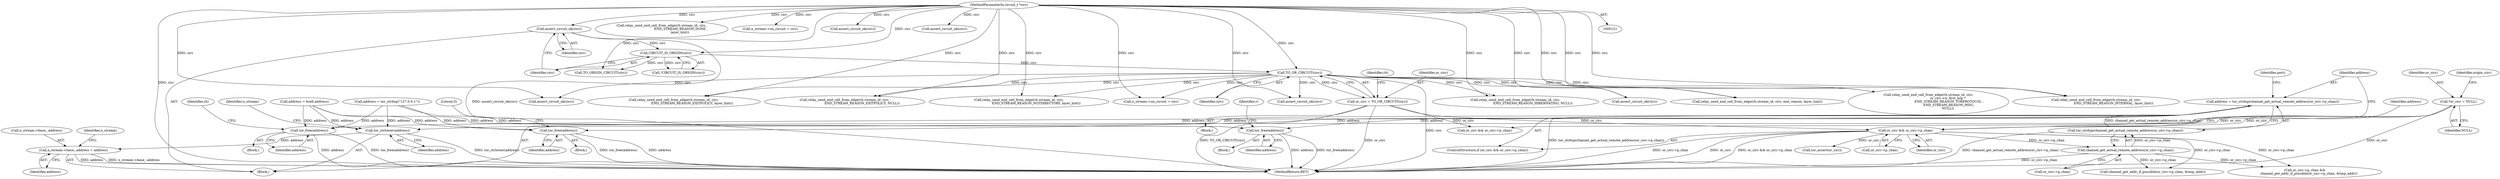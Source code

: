 digraph "0_tor_79b59a2dfcb68897ee89d98587d09e55f07e68d7@API" {
"1000372" [label="(Call,address = tor_strdup(channel_get_actual_remote_address(or_circ->p_chan)))"];
"1000374" [label="(Call,tor_strdup(channel_get_actual_remote_address(or_circ->p_chan)))"];
"1000375" [label="(Call,channel_get_actual_remote_address(or_circ->p_chan))"];
"1000367" [label="(Call,or_circ && or_circ->p_chan)"];
"1000136" [label="(Call,*or_circ = NULL)"];
"1000164" [label="(Call,or_circ = TO_OR_CIRCUIT(circ))"];
"1000166" [label="(Call,TO_OR_CIRCUIT(circ))"];
"1000161" [label="(Call,CIRCUIT_IS_ORIGIN(circ))"];
"1000157" [label="(Call,assert_circuit_ok(circ))"];
"1000123" [label="(MethodParameterIn,circuit_t *circ)"];
"1000424" [label="(Call,tor_free(address))"];
"1000557" [label="(Call,tor_free(address))"];
"1000612" [label="(Call,tor_free(address))"];
"1000616" [label="(Call,tor_strlower(address))"];
"1000618" [label="(Call,n_stream->base_.address = address)"];
"1000547" [label="(Call,relay_send_end_cell_from_edge(rh.stream_id, circ,\n                                     END_STREAM_REASON_DONE,\n                                    layer_hint))"];
"1000590" [label="(Call,n_stream->on_circuit = circ)"];
"1000635" [label="(Call,relay_send_end_cell_from_edge(rh.stream_id, circ,\n                                  END_STREAM_REASON_HIBERNATING, NULL))"];
"1000612" [label="(Call,tor_free(address))"];
"1000600" [label="(Call,assert_circuit_ok(circ))"];
"1000694" [label="(Call,assert_circuit_ok(circ))"];
"1000660" [label="(Call,tor_assert(or_circ))"];
"1000667" [label="(Call,channel_get_addr_if_possible(or_circ->p_chan, &tmp_addr))"];
"1000569" [label="(Call,assert_circuit_ok(circ))"];
"1000561" [label="(Identifier,r)"];
"1000526" [label="(Call,assert_circuit_ok(circ))"];
"1000357" [label="(Call,relay_send_end_cell_from_edge(rh.stream_id, circ,\n                                  END_STREAM_REASON_NOTDIRECTORY, layer_hint))"];
"1000163" [label="(Block,)"];
"1000425" [label="(Identifier,address)"];
"1000621" [label="(Identifier,n_stream)"];
"1000558" [label="(Identifier,address)"];
"1000613" [label="(Identifier,address)"];
"1000557" [label="(Call,tor_free(address))"];
"1000374" [label="(Call,tor_strdup(channel_get_actual_remote_address(or_circ->p_chan)))"];
"1000376" [label="(Call,or_circ->p_chan)"];
"1000369" [label="(Call,or_circ->p_chan)"];
"1000124" [label="(Block,)"];
"1000373" [label="(Identifier,address)"];
"1000367" [label="(Call,or_circ && or_circ->p_chan)"];
"1000372" [label="(Call,address = tor_strdup(channel_get_actual_remote_address(or_circ->p_chan)))"];
"1000426" [label="(Call,relay_send_end_cell_from_edge(rh.stream_id, circ,\n                                    END_STREAM_REASON_EXITPOLICY, layer_hint))"];
"1000164" [label="(Call,or_circ = TO_OR_CIRCUIT(circ))"];
"1000718" [label="(MethodReturn,RET)"];
"1000423" [label="(Block,)"];
"1000385" [label="(Identifier,port)"];
"1000619" [label="(Call,n_stream->base_.address)"];
"1000254" [label="(Call,relay_send_end_cell_from_edge(rh.stream_id, circ, end_reason, layer_hint))"];
"1000538" [label="(Block,)"];
"1000647" [label="(Call,n_stream->on_circuit = circ)"];
"1000617" [label="(Identifier,address)"];
"1000167" [label="(Identifier,circ)"];
"1000280" [label="(Call,or_circ && or_circ->p_chan)"];
"1000615" [label="(Literal,0)"];
"1000136" [label="(Call,*or_circ = NULL)"];
"1000618" [label="(Call,n_stream->base_.address = address)"];
"1000624" [label="(Identifier,address)"];
"1000123" [label="(MethodParameterIn,circuit_t *circ)"];
"1000663" [label="(Call,or_circ->p_chan &&\n        channel_get_addr_if_possible(or_circ->p_chan, &tmp_addr))"];
"1000322" [label="(Call,relay_send_end_cell_from_edge(rh.stream_id, circ,\n                                      or_circ->is_first_hop ?\n                                        END_STREAM_REASON_TORPROTOCOL :\n                                        END_STREAM_REASON_MISC,\n                                      NULL))"];
"1000137" [label="(Identifier,or_circ)"];
"1000160" [label="(Call,!CIRCUIT_IS_ORIGIN(circ))"];
"1000217" [label="(Call,relay_send_end_cell_from_edge(rh.stream_id, circ,\n                                  END_STREAM_REASON_EXITPOLICY, NULL))"];
"1000189" [label="(Identifier,rh)"];
"1000713" [label="(Call,assert_circuit_ok(circ))"];
"1000368" [label="(Identifier,or_circ)"];
"1000628" [label="(Identifier,n_stream)"];
"1000161" [label="(Call,CIRCUIT_IS_ORIGIN(circ))"];
"1000158" [label="(Identifier,circ)"];
"1000375" [label="(Call,channel_get_actual_remote_address(or_circ->p_chan))"];
"1000616" [label="(Call,tor_strlower(address))"];
"1000141" [label="(Identifier,origin_circ)"];
"1000366" [label="(ControlStructure,if (or_circ && or_circ->p_chan))"];
"1000162" [label="(Identifier,circ)"];
"1000269" [label="(Call,address = bcell.address)"];
"1000166" [label="(Call,TO_OR_CIRCUIT(circ))"];
"1000424" [label="(Call,tor_free(address))"];
"1000428" [label="(Identifier,rh)"];
"1000397" [label="(Call,relay_send_end_cell_from_edge(rh.stream_id, circ,\n                                  END_STREAM_REASON_INTERNAL, layer_hint))"];
"1000138" [label="(Identifier,NULL)"];
"1000178" [label="(Call,TO_ORIGIN_CIRCUIT(circ))"];
"1000381" [label="(Identifier,address)"];
"1000165" [label="(Identifier,or_circ)"];
"1000380" [label="(Call,address = tor_strdup(\"127.0.0.1\"))"];
"1000157" [label="(Call,assert_circuit_ok(circ))"];
"1000494" [label="(Block,)"];
"1000372" -> "1000366"  [label="AST: "];
"1000372" -> "1000374"  [label="CFG: "];
"1000373" -> "1000372"  [label="AST: "];
"1000374" -> "1000372"  [label="AST: "];
"1000385" -> "1000372"  [label="CFG: "];
"1000372" -> "1000718"  [label="DDG: tor_strdup(channel_get_actual_remote_address(or_circ->p_chan))"];
"1000374" -> "1000372"  [label="DDG: channel_get_actual_remote_address(or_circ->p_chan)"];
"1000372" -> "1000424"  [label="DDG: address"];
"1000372" -> "1000557"  [label="DDG: address"];
"1000372" -> "1000612"  [label="DDG: address"];
"1000372" -> "1000616"  [label="DDG: address"];
"1000374" -> "1000375"  [label="CFG: "];
"1000375" -> "1000374"  [label="AST: "];
"1000374" -> "1000718"  [label="DDG: channel_get_actual_remote_address(or_circ->p_chan)"];
"1000375" -> "1000374"  [label="DDG: or_circ->p_chan"];
"1000375" -> "1000376"  [label="CFG: "];
"1000376" -> "1000375"  [label="AST: "];
"1000375" -> "1000718"  [label="DDG: or_circ->p_chan"];
"1000367" -> "1000375"  [label="DDG: or_circ->p_chan"];
"1000375" -> "1000663"  [label="DDG: or_circ->p_chan"];
"1000375" -> "1000667"  [label="DDG: or_circ->p_chan"];
"1000367" -> "1000366"  [label="AST: "];
"1000367" -> "1000368"  [label="CFG: "];
"1000367" -> "1000369"  [label="CFG: "];
"1000368" -> "1000367"  [label="AST: "];
"1000369" -> "1000367"  [label="AST: "];
"1000373" -> "1000367"  [label="CFG: "];
"1000381" -> "1000367"  [label="CFG: "];
"1000367" -> "1000718"  [label="DDG: or_circ->p_chan"];
"1000367" -> "1000718"  [label="DDG: or_circ"];
"1000367" -> "1000718"  [label="DDG: or_circ && or_circ->p_chan"];
"1000136" -> "1000367"  [label="DDG: or_circ"];
"1000164" -> "1000367"  [label="DDG: or_circ"];
"1000367" -> "1000660"  [label="DDG: or_circ"];
"1000367" -> "1000663"  [label="DDG: or_circ->p_chan"];
"1000367" -> "1000667"  [label="DDG: or_circ->p_chan"];
"1000136" -> "1000124"  [label="AST: "];
"1000136" -> "1000138"  [label="CFG: "];
"1000137" -> "1000136"  [label="AST: "];
"1000138" -> "1000136"  [label="AST: "];
"1000141" -> "1000136"  [label="CFG: "];
"1000136" -> "1000718"  [label="DDG: or_circ"];
"1000136" -> "1000280"  [label="DDG: or_circ"];
"1000164" -> "1000163"  [label="AST: "];
"1000164" -> "1000166"  [label="CFG: "];
"1000165" -> "1000164"  [label="AST: "];
"1000166" -> "1000164"  [label="AST: "];
"1000189" -> "1000164"  [label="CFG: "];
"1000164" -> "1000718"  [label="DDG: TO_OR_CIRCUIT(circ)"];
"1000164" -> "1000718"  [label="DDG: or_circ"];
"1000166" -> "1000164"  [label="DDG: circ"];
"1000164" -> "1000280"  [label="DDG: or_circ"];
"1000166" -> "1000167"  [label="CFG: "];
"1000167" -> "1000166"  [label="AST: "];
"1000166" -> "1000718"  [label="DDG: circ"];
"1000161" -> "1000166"  [label="DDG: circ"];
"1000123" -> "1000166"  [label="DDG: circ"];
"1000166" -> "1000217"  [label="DDG: circ"];
"1000166" -> "1000254"  [label="DDG: circ"];
"1000166" -> "1000322"  [label="DDG: circ"];
"1000166" -> "1000357"  [label="DDG: circ"];
"1000166" -> "1000397"  [label="DDG: circ"];
"1000166" -> "1000426"  [label="DDG: circ"];
"1000166" -> "1000526"  [label="DDG: circ"];
"1000166" -> "1000635"  [label="DDG: circ"];
"1000166" -> "1000647"  [label="DDG: circ"];
"1000166" -> "1000694"  [label="DDG: circ"];
"1000166" -> "1000713"  [label="DDG: circ"];
"1000161" -> "1000160"  [label="AST: "];
"1000161" -> "1000162"  [label="CFG: "];
"1000162" -> "1000161"  [label="AST: "];
"1000160" -> "1000161"  [label="CFG: "];
"1000161" -> "1000160"  [label="DDG: circ"];
"1000157" -> "1000161"  [label="DDG: circ"];
"1000123" -> "1000161"  [label="DDG: circ"];
"1000161" -> "1000178"  [label="DDG: circ"];
"1000157" -> "1000124"  [label="AST: "];
"1000157" -> "1000158"  [label="CFG: "];
"1000158" -> "1000157"  [label="AST: "];
"1000162" -> "1000157"  [label="CFG: "];
"1000157" -> "1000718"  [label="DDG: assert_circuit_ok(circ)"];
"1000123" -> "1000157"  [label="DDG: circ"];
"1000123" -> "1000121"  [label="AST: "];
"1000123" -> "1000718"  [label="DDG: circ"];
"1000123" -> "1000178"  [label="DDG: circ"];
"1000123" -> "1000217"  [label="DDG: circ"];
"1000123" -> "1000254"  [label="DDG: circ"];
"1000123" -> "1000322"  [label="DDG: circ"];
"1000123" -> "1000357"  [label="DDG: circ"];
"1000123" -> "1000397"  [label="DDG: circ"];
"1000123" -> "1000426"  [label="DDG: circ"];
"1000123" -> "1000526"  [label="DDG: circ"];
"1000123" -> "1000547"  [label="DDG: circ"];
"1000123" -> "1000569"  [label="DDG: circ"];
"1000123" -> "1000590"  [label="DDG: circ"];
"1000123" -> "1000600"  [label="DDG: circ"];
"1000123" -> "1000635"  [label="DDG: circ"];
"1000123" -> "1000647"  [label="DDG: circ"];
"1000123" -> "1000694"  [label="DDG: circ"];
"1000123" -> "1000713"  [label="DDG: circ"];
"1000424" -> "1000423"  [label="AST: "];
"1000424" -> "1000425"  [label="CFG: "];
"1000425" -> "1000424"  [label="AST: "];
"1000428" -> "1000424"  [label="CFG: "];
"1000424" -> "1000718"  [label="DDG: address"];
"1000424" -> "1000718"  [label="DDG: tor_free(address)"];
"1000269" -> "1000424"  [label="DDG: address"];
"1000380" -> "1000424"  [label="DDG: address"];
"1000557" -> "1000538"  [label="AST: "];
"1000557" -> "1000558"  [label="CFG: "];
"1000558" -> "1000557"  [label="AST: "];
"1000561" -> "1000557"  [label="CFG: "];
"1000557" -> "1000718"  [label="DDG: tor_free(address)"];
"1000557" -> "1000718"  [label="DDG: address"];
"1000269" -> "1000557"  [label="DDG: address"];
"1000380" -> "1000557"  [label="DDG: address"];
"1000612" -> "1000494"  [label="AST: "];
"1000612" -> "1000613"  [label="CFG: "];
"1000613" -> "1000612"  [label="AST: "];
"1000615" -> "1000612"  [label="CFG: "];
"1000612" -> "1000718"  [label="DDG: address"];
"1000612" -> "1000718"  [label="DDG: tor_free(address)"];
"1000269" -> "1000612"  [label="DDG: address"];
"1000380" -> "1000612"  [label="DDG: address"];
"1000616" -> "1000124"  [label="AST: "];
"1000616" -> "1000617"  [label="CFG: "];
"1000617" -> "1000616"  [label="AST: "];
"1000621" -> "1000616"  [label="CFG: "];
"1000616" -> "1000718"  [label="DDG: tor_strlower(address)"];
"1000269" -> "1000616"  [label="DDG: address"];
"1000380" -> "1000616"  [label="DDG: address"];
"1000616" -> "1000618"  [label="DDG: address"];
"1000618" -> "1000124"  [label="AST: "];
"1000618" -> "1000624"  [label="CFG: "];
"1000619" -> "1000618"  [label="AST: "];
"1000624" -> "1000618"  [label="AST: "];
"1000628" -> "1000618"  [label="CFG: "];
"1000618" -> "1000718"  [label="DDG: address"];
"1000618" -> "1000718"  [label="DDG: n_stream->base_.address"];
}
